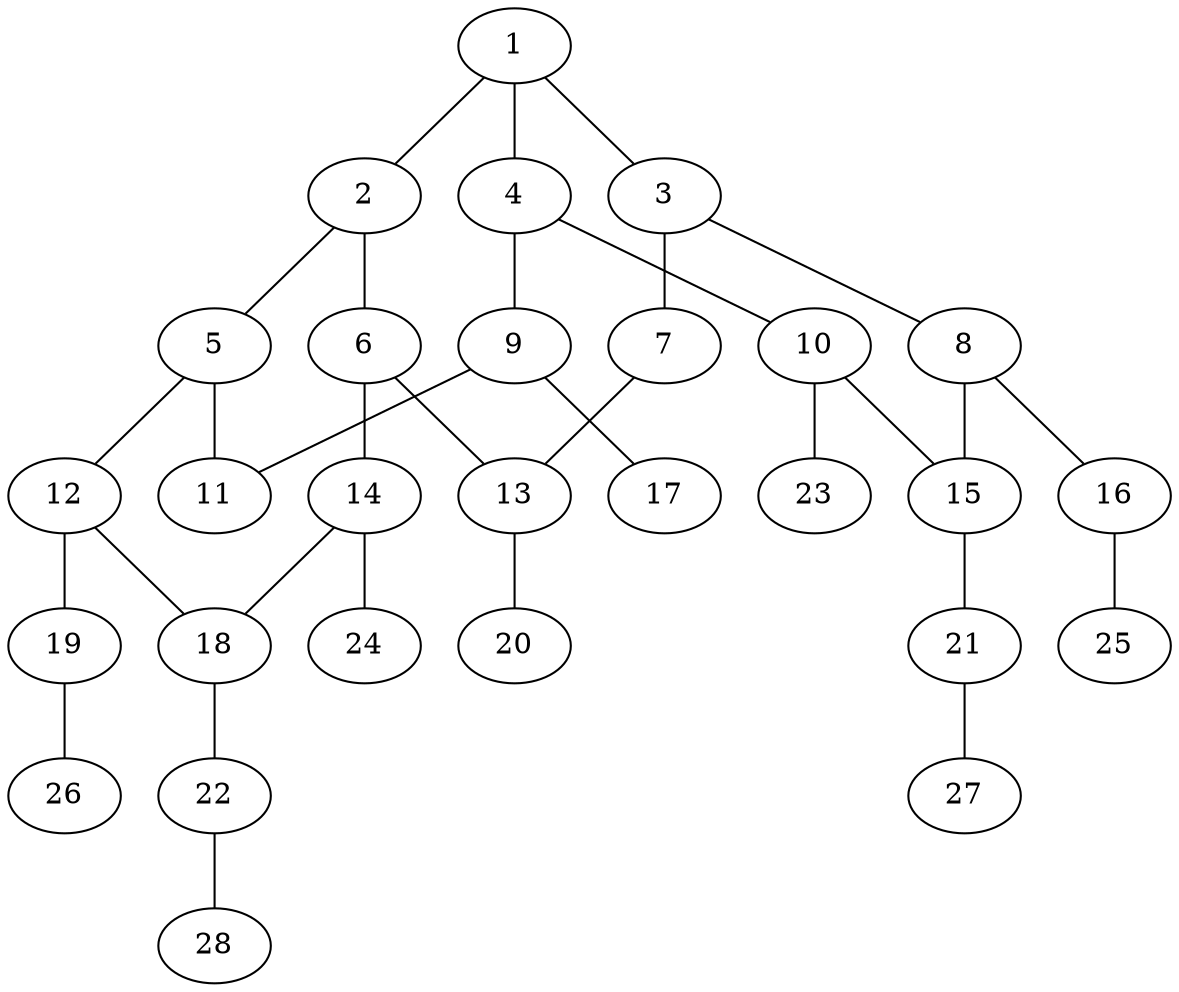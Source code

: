 graph molecule_3810 {
	1	 [chem=C];
	2	 [chem=C];
	1 -- 2	 [valence=1];
	3	 [chem=C];
	1 -- 3	 [valence=1];
	4	 [chem=C];
	1 -- 4	 [valence=2];
	5	 [chem=C];
	2 -- 5	 [valence=2];
	6	 [chem=C];
	2 -- 6	 [valence=1];
	7	 [chem=O];
	3 -- 7	 [valence=1];
	8	 [chem=C];
	3 -- 8	 [valence=2];
	9	 [chem=C];
	4 -- 9	 [valence=1];
	10	 [chem=C];
	4 -- 10	 [valence=1];
	11	 [chem=O];
	5 -- 11	 [valence=1];
	12	 [chem=C];
	5 -- 12	 [valence=1];
	13	 [chem=C];
	6 -- 13	 [valence=1];
	14	 [chem=C];
	6 -- 14	 [valence=2];
	7 -- 13	 [valence=1];
	15	 [chem=C];
	8 -- 15	 [valence=1];
	16	 [chem=O];
	8 -- 16	 [valence=1];
	9 -- 11	 [valence=1];
	17	 [chem=O];
	9 -- 17	 [valence=2];
	10 -- 15	 [valence=2];
	23	 [chem=H];
	10 -- 23	 [valence=1];
	18	 [chem=C];
	12 -- 18	 [valence=2];
	19	 [chem=O];
	12 -- 19	 [valence=1];
	20	 [chem=O];
	13 -- 20	 [valence=2];
	14 -- 18	 [valence=1];
	24	 [chem=H];
	14 -- 24	 [valence=1];
	21	 [chem=O];
	15 -- 21	 [valence=1];
	25	 [chem=H];
	16 -- 25	 [valence=1];
	22	 [chem=O];
	18 -- 22	 [valence=1];
	26	 [chem=H];
	19 -- 26	 [valence=1];
	27	 [chem=H];
	21 -- 27	 [valence=1];
	28	 [chem=H];
	22 -- 28	 [valence=1];
}
